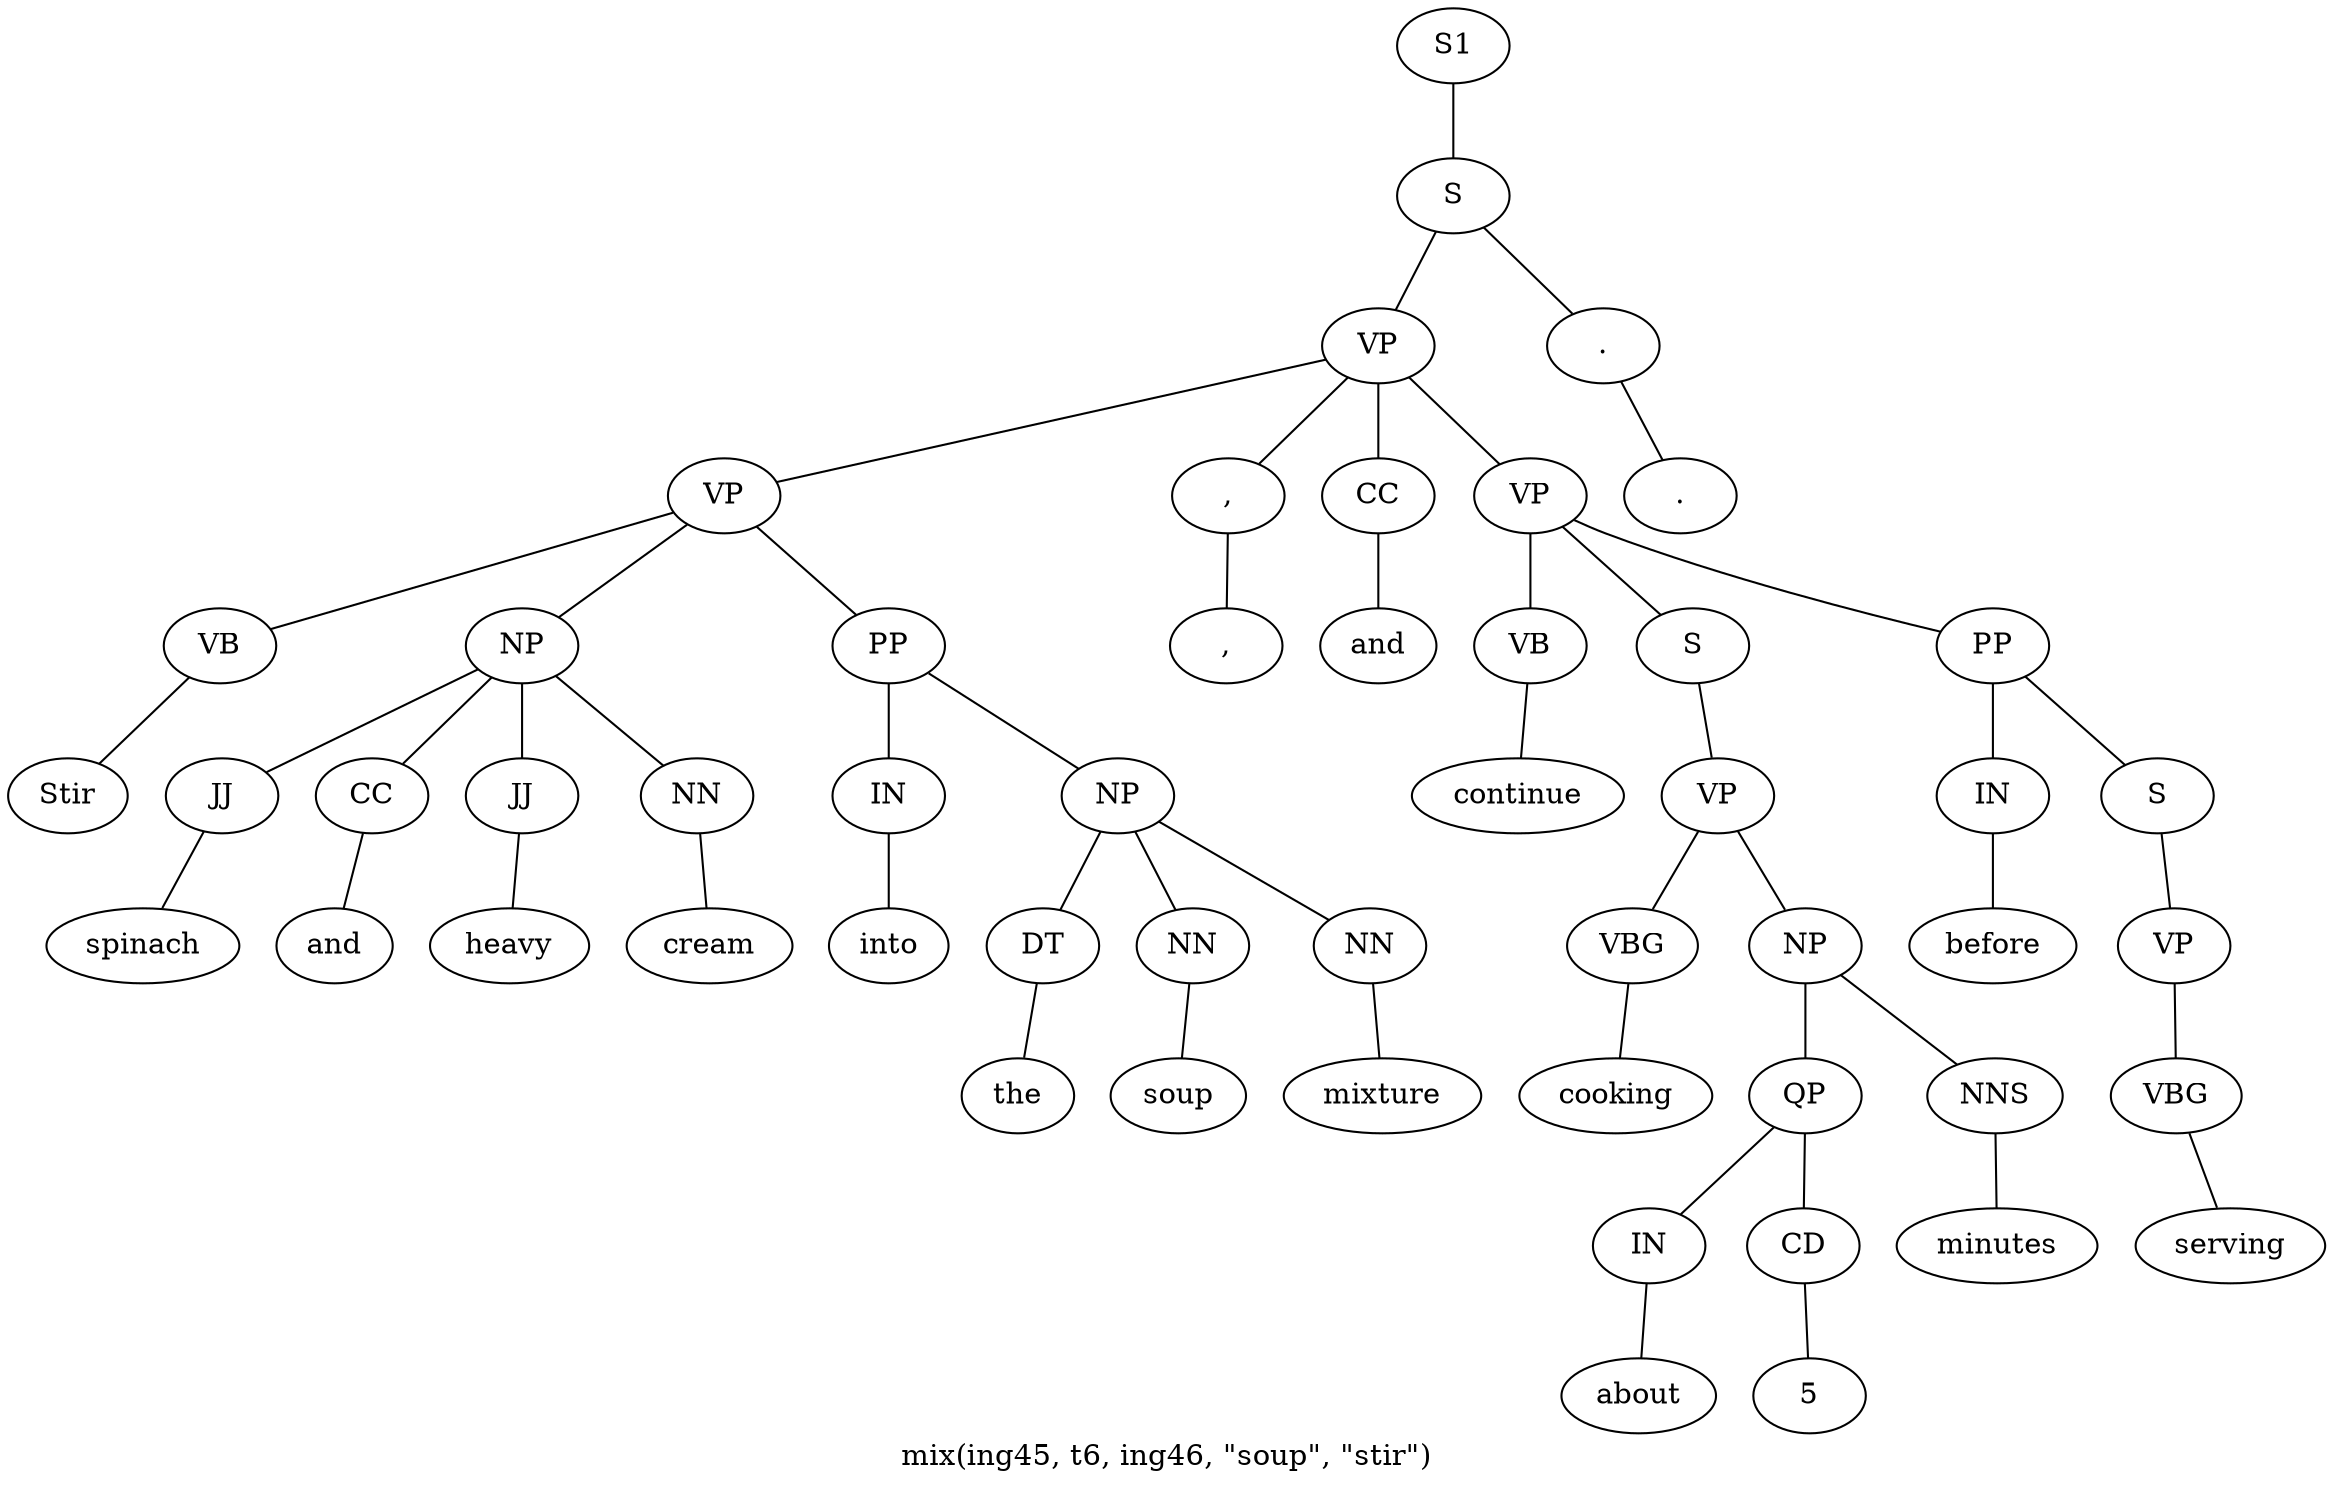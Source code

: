 graph SyntaxGraph {
	label = "mix(ing45, t6, ing46, \"soup\", \"stir\")";
	Node0 [label="S1"];
	Node1 [label="S"];
	Node2 [label="VP"];
	Node3 [label="VP"];
	Node4 [label="VB"];
	Node5 [label="Stir"];
	Node6 [label="NP"];
	Node7 [label="JJ"];
	Node8 [label="spinach"];
	Node9 [label="CC"];
	Node10 [label="and"];
	Node11 [label="JJ"];
	Node12 [label="heavy"];
	Node13 [label="NN"];
	Node14 [label="cream"];
	Node15 [label="PP"];
	Node16 [label="IN"];
	Node17 [label="into"];
	Node18 [label="NP"];
	Node19 [label="DT"];
	Node20 [label="the"];
	Node21 [label="NN"];
	Node22 [label="soup"];
	Node23 [label="NN"];
	Node24 [label="mixture"];
	Node25 [label=","];
	Node26 [label=","];
	Node27 [label="CC"];
	Node28 [label="and"];
	Node29 [label="VP"];
	Node30 [label="VB"];
	Node31 [label="continue"];
	Node32 [label="S"];
	Node33 [label="VP"];
	Node34 [label="VBG"];
	Node35 [label="cooking"];
	Node36 [label="NP"];
	Node37 [label="QP"];
	Node38 [label="IN"];
	Node39 [label="about"];
	Node40 [label="CD"];
	Node41 [label="5"];
	Node42 [label="NNS"];
	Node43 [label="minutes"];
	Node44 [label="PP"];
	Node45 [label="IN"];
	Node46 [label="before"];
	Node47 [label="S"];
	Node48 [label="VP"];
	Node49 [label="VBG"];
	Node50 [label="serving"];
	Node51 [label="."];
	Node52 [label="."];

	Node0 -- Node1;
	Node1 -- Node2;
	Node1 -- Node51;
	Node2 -- Node3;
	Node2 -- Node25;
	Node2 -- Node27;
	Node2 -- Node29;
	Node3 -- Node4;
	Node3 -- Node6;
	Node3 -- Node15;
	Node4 -- Node5;
	Node6 -- Node7;
	Node6 -- Node9;
	Node6 -- Node11;
	Node6 -- Node13;
	Node7 -- Node8;
	Node9 -- Node10;
	Node11 -- Node12;
	Node13 -- Node14;
	Node15 -- Node16;
	Node15 -- Node18;
	Node16 -- Node17;
	Node18 -- Node19;
	Node18 -- Node21;
	Node18 -- Node23;
	Node19 -- Node20;
	Node21 -- Node22;
	Node23 -- Node24;
	Node25 -- Node26;
	Node27 -- Node28;
	Node29 -- Node30;
	Node29 -- Node32;
	Node29 -- Node44;
	Node30 -- Node31;
	Node32 -- Node33;
	Node33 -- Node34;
	Node33 -- Node36;
	Node34 -- Node35;
	Node36 -- Node37;
	Node36 -- Node42;
	Node37 -- Node38;
	Node37 -- Node40;
	Node38 -- Node39;
	Node40 -- Node41;
	Node42 -- Node43;
	Node44 -- Node45;
	Node44 -- Node47;
	Node45 -- Node46;
	Node47 -- Node48;
	Node48 -- Node49;
	Node49 -- Node50;
	Node51 -- Node52;
}